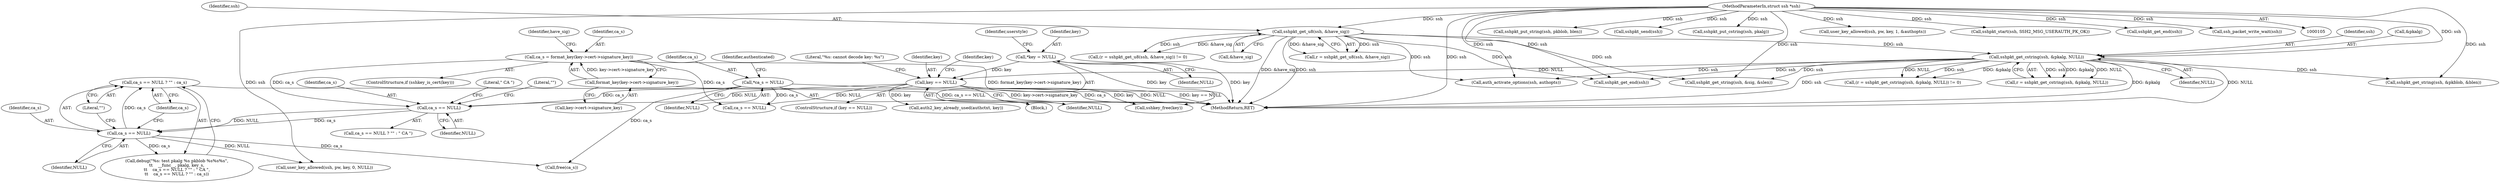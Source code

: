 digraph "0_src_779974d35b4859c07bc3cb8a12c74b43b0a7d1e0_1@pointer" {
"1000554" [label="(Call,ca_s == NULL ? \"\" : ca_s)"];
"1000555" [label="(Call,ca_s == NULL)"];
"1000549" [label="(Call,ca_s == NULL)"];
"1000135" [label="(Call,*ca_s = NULL)"];
"1000307" [label="(Call,ca_s = format_key(key->cert->signature_key))"];
"1000309" [label="(Call,format_key(key->cert->signature_key))"];
"1000231" [label="(Call,key == NULL)"];
"1000122" [label="(Call,*key = NULL)"];
"1000178" [label="(Call,sshpkt_get_cstring(ssh, &pkalg, NULL))"];
"1000169" [label="(Call,sshpkt_get_u8(ssh, &have_sig))"];
"1000106" [label="(MethodParameterIn,struct ssh *ssh)"];
"1000275" [label="(Call,auth2_key_already_used(authctxt, key))"];
"1000554" [label="(Call,ca_s == NULL ? \"\" : ca_s)"];
"1000123" [label="(Identifier,key)"];
"1000167" [label="(Call,r = sshpkt_get_u8(ssh, &have_sig))"];
"1000574" [label="(Call,user_key_allowed(ssh, pw, key, 0, NULL))"];
"1000551" [label="(Identifier,NULL)"];
"1000310" [label="(Call,key->cert->signature_key)"];
"1000179" [label="(Identifier,ssh)"];
"1000243" [label="(Identifier,key)"];
"1000169" [label="(Call,sshpkt_get_u8(ssh, &have_sig))"];
"1000233" [label="(Identifier,NULL)"];
"1000137" [label="(Identifier,NULL)"];
"1000309" [label="(Call,format_key(key->cert->signature_key))"];
"1000564" [label="(Call,sshpkt_get_end(ssh))"];
"1000602" [label="(Call,sshpkt_put_string(ssh, pkblob, blen))"];
"1000611" [label="(Call,sshpkt_send(ssh))"];
"1000308" [label="(Identifier,ca_s)"];
"1000175" [label="(Call,(r = sshpkt_get_cstring(ssh, &pkalg, NULL)) != 0)"];
"1000307" [label="(Call,ca_s = format_key(key->cert->signature_key))"];
"1000669" [label="(MethodReturn,RET)"];
"1000106" [label="(MethodParameterIn,struct ssh *ssh)"];
"1000340" [label="(Call,sshpkt_get_string(ssh, &sig, &slen))"];
"1000324" [label="(Call,ca_s == NULL)"];
"1000552" [label="(Literal,\"\")"];
"1000171" [label="(Call,&have_sig)"];
"1000136" [label="(Identifier,ca_s)"];
"1000231" [label="(Call,key == NULL)"];
"1000594" [label="(Call,sshpkt_put_cstring(ssh, pkalg))"];
"1000176" [label="(Call,r = sshpkt_get_cstring(ssh, &pkalg, NULL))"];
"1000559" [label="(Identifier,ca_s)"];
"1000166" [label="(Call,(r = sshpkt_get_u8(ssh, &have_sig)) != 0)"];
"1000128" [label="(Identifier,userstyle)"];
"1000637" [label="(Call,auth_activate_options(ssh, authopts))"];
"1000549" [label="(Call,ca_s == NULL)"];
"1000135" [label="(Call,*ca_s = NULL)"];
"1000665" [label="(Call,free(ca_s))"];
"1000187" [label="(Call,sshpkt_get_string(ssh, &pkblob, &blen))"];
"1000498" [label="(Call,user_key_allowed(ssh, pw, key, 1, &authopts))"];
"1000230" [label="(ControlStructure,if (key == NULL))"];
"1000543" [label="(Call,debug(\"%s: test pkalg %s pkblob %s%s%s\",\n\t\t    __func__, pkalg, key_s,\n\t\t    ca_s == NULL ? \"\" : \" CA \",\n\t\t    ca_s == NULL ? \"\" : ca_s))"];
"1000557" [label="(Identifier,NULL)"];
"1000304" [label="(ControlStructure,if (sshkey_is_cert(key)))"];
"1000122" [label="(Call,*key = NULL)"];
"1000316" [label="(Identifier,have_sig)"];
"1000147" [label="(Identifier,authenticated)"];
"1000170" [label="(Identifier,ssh)"];
"1000550" [label="(Identifier,ca_s)"];
"1000556" [label="(Identifier,ca_s)"];
"1000586" [label="(Call,sshpkt_start(ssh, SSH2_MSG_USERAUTH_PK_OK))"];
"1000180" [label="(Call,&pkalg)"];
"1000553" [label="(Literal,\" CA \")"];
"1000178" [label="(Call,sshpkt_get_cstring(ssh, &pkalg, NULL))"];
"1000350" [label="(Call,sshpkt_get_end(ssh))"];
"1000655" [label="(Call,sshkey_free(key))"];
"1000236" [label="(Literal,\"%s: cannot decode key: %s\")"];
"1000107" [label="(Block,)"];
"1000555" [label="(Call,ca_s == NULL)"];
"1000558" [label="(Literal,\"\")"];
"1000617" [label="(Call,ssh_packet_write_wait(ssh))"];
"1000232" [label="(Identifier,key)"];
"1000182" [label="(Identifier,NULL)"];
"1000548" [label="(Call,ca_s == NULL ? \"\" : \" CA \")"];
"1000124" [label="(Identifier,NULL)"];
"1000554" -> "1000543"  [label="AST: "];
"1000554" -> "1000558"  [label="CFG: "];
"1000554" -> "1000559"  [label="CFG: "];
"1000555" -> "1000554"  [label="AST: "];
"1000558" -> "1000554"  [label="AST: "];
"1000559" -> "1000554"  [label="AST: "];
"1000543" -> "1000554"  [label="CFG: "];
"1000554" -> "1000669"  [label="DDG: ca_s == NULL"];
"1000555" -> "1000554"  [label="DDG: ca_s"];
"1000555" -> "1000557"  [label="CFG: "];
"1000556" -> "1000555"  [label="AST: "];
"1000557" -> "1000555"  [label="AST: "];
"1000558" -> "1000555"  [label="CFG: "];
"1000559" -> "1000555"  [label="CFG: "];
"1000555" -> "1000543"  [label="DDG: ca_s"];
"1000549" -> "1000555"  [label="DDG: ca_s"];
"1000549" -> "1000555"  [label="DDG: NULL"];
"1000555" -> "1000574"  [label="DDG: NULL"];
"1000555" -> "1000665"  [label="DDG: ca_s"];
"1000549" -> "1000548"  [label="AST: "];
"1000549" -> "1000551"  [label="CFG: "];
"1000550" -> "1000549"  [label="AST: "];
"1000551" -> "1000549"  [label="AST: "];
"1000552" -> "1000549"  [label="CFG: "];
"1000553" -> "1000549"  [label="CFG: "];
"1000135" -> "1000549"  [label="DDG: ca_s"];
"1000307" -> "1000549"  [label="DDG: ca_s"];
"1000231" -> "1000549"  [label="DDG: NULL"];
"1000135" -> "1000107"  [label="AST: "];
"1000135" -> "1000137"  [label="CFG: "];
"1000136" -> "1000135"  [label="AST: "];
"1000137" -> "1000135"  [label="AST: "];
"1000147" -> "1000135"  [label="CFG: "];
"1000135" -> "1000669"  [label="DDG: ca_s"];
"1000135" -> "1000324"  [label="DDG: ca_s"];
"1000135" -> "1000665"  [label="DDG: ca_s"];
"1000307" -> "1000304"  [label="AST: "];
"1000307" -> "1000309"  [label="CFG: "];
"1000308" -> "1000307"  [label="AST: "];
"1000309" -> "1000307"  [label="AST: "];
"1000316" -> "1000307"  [label="CFG: "];
"1000307" -> "1000669"  [label="DDG: format_key(key->cert->signature_key)"];
"1000309" -> "1000307"  [label="DDG: key->cert->signature_key"];
"1000307" -> "1000324"  [label="DDG: ca_s"];
"1000309" -> "1000310"  [label="CFG: "];
"1000310" -> "1000309"  [label="AST: "];
"1000309" -> "1000669"  [label="DDG: key->cert->signature_key"];
"1000231" -> "1000230"  [label="AST: "];
"1000231" -> "1000233"  [label="CFG: "];
"1000232" -> "1000231"  [label="AST: "];
"1000233" -> "1000231"  [label="AST: "];
"1000236" -> "1000231"  [label="CFG: "];
"1000243" -> "1000231"  [label="CFG: "];
"1000231" -> "1000669"  [label="DDG: NULL"];
"1000231" -> "1000669"  [label="DDG: key == NULL"];
"1000122" -> "1000231"  [label="DDG: key"];
"1000178" -> "1000231"  [label="DDG: NULL"];
"1000231" -> "1000275"  [label="DDG: key"];
"1000231" -> "1000324"  [label="DDG: NULL"];
"1000231" -> "1000655"  [label="DDG: key"];
"1000122" -> "1000107"  [label="AST: "];
"1000122" -> "1000124"  [label="CFG: "];
"1000123" -> "1000122"  [label="AST: "];
"1000124" -> "1000122"  [label="AST: "];
"1000128" -> "1000122"  [label="CFG: "];
"1000122" -> "1000669"  [label="DDG: key"];
"1000122" -> "1000655"  [label="DDG: key"];
"1000178" -> "1000176"  [label="AST: "];
"1000178" -> "1000182"  [label="CFG: "];
"1000179" -> "1000178"  [label="AST: "];
"1000180" -> "1000178"  [label="AST: "];
"1000182" -> "1000178"  [label="AST: "];
"1000176" -> "1000178"  [label="CFG: "];
"1000178" -> "1000669"  [label="DDG: NULL"];
"1000178" -> "1000669"  [label="DDG: ssh"];
"1000178" -> "1000669"  [label="DDG: &pkalg"];
"1000178" -> "1000175"  [label="DDG: ssh"];
"1000178" -> "1000175"  [label="DDG: &pkalg"];
"1000178" -> "1000175"  [label="DDG: NULL"];
"1000178" -> "1000176"  [label="DDG: ssh"];
"1000178" -> "1000176"  [label="DDG: &pkalg"];
"1000178" -> "1000176"  [label="DDG: NULL"];
"1000169" -> "1000178"  [label="DDG: ssh"];
"1000106" -> "1000178"  [label="DDG: ssh"];
"1000178" -> "1000187"  [label="DDG: ssh"];
"1000178" -> "1000340"  [label="DDG: ssh"];
"1000178" -> "1000564"  [label="DDG: ssh"];
"1000178" -> "1000637"  [label="DDG: ssh"];
"1000169" -> "1000167"  [label="AST: "];
"1000169" -> "1000171"  [label="CFG: "];
"1000170" -> "1000169"  [label="AST: "];
"1000171" -> "1000169"  [label="AST: "];
"1000167" -> "1000169"  [label="CFG: "];
"1000169" -> "1000669"  [label="DDG: &have_sig"];
"1000169" -> "1000669"  [label="DDG: ssh"];
"1000169" -> "1000166"  [label="DDG: ssh"];
"1000169" -> "1000166"  [label="DDG: &have_sig"];
"1000169" -> "1000167"  [label="DDG: ssh"];
"1000169" -> "1000167"  [label="DDG: &have_sig"];
"1000106" -> "1000169"  [label="DDG: ssh"];
"1000169" -> "1000340"  [label="DDG: ssh"];
"1000169" -> "1000564"  [label="DDG: ssh"];
"1000169" -> "1000637"  [label="DDG: ssh"];
"1000106" -> "1000105"  [label="AST: "];
"1000106" -> "1000669"  [label="DDG: ssh"];
"1000106" -> "1000187"  [label="DDG: ssh"];
"1000106" -> "1000340"  [label="DDG: ssh"];
"1000106" -> "1000350"  [label="DDG: ssh"];
"1000106" -> "1000498"  [label="DDG: ssh"];
"1000106" -> "1000564"  [label="DDG: ssh"];
"1000106" -> "1000574"  [label="DDG: ssh"];
"1000106" -> "1000586"  [label="DDG: ssh"];
"1000106" -> "1000594"  [label="DDG: ssh"];
"1000106" -> "1000602"  [label="DDG: ssh"];
"1000106" -> "1000611"  [label="DDG: ssh"];
"1000106" -> "1000617"  [label="DDG: ssh"];
"1000106" -> "1000637"  [label="DDG: ssh"];
}
